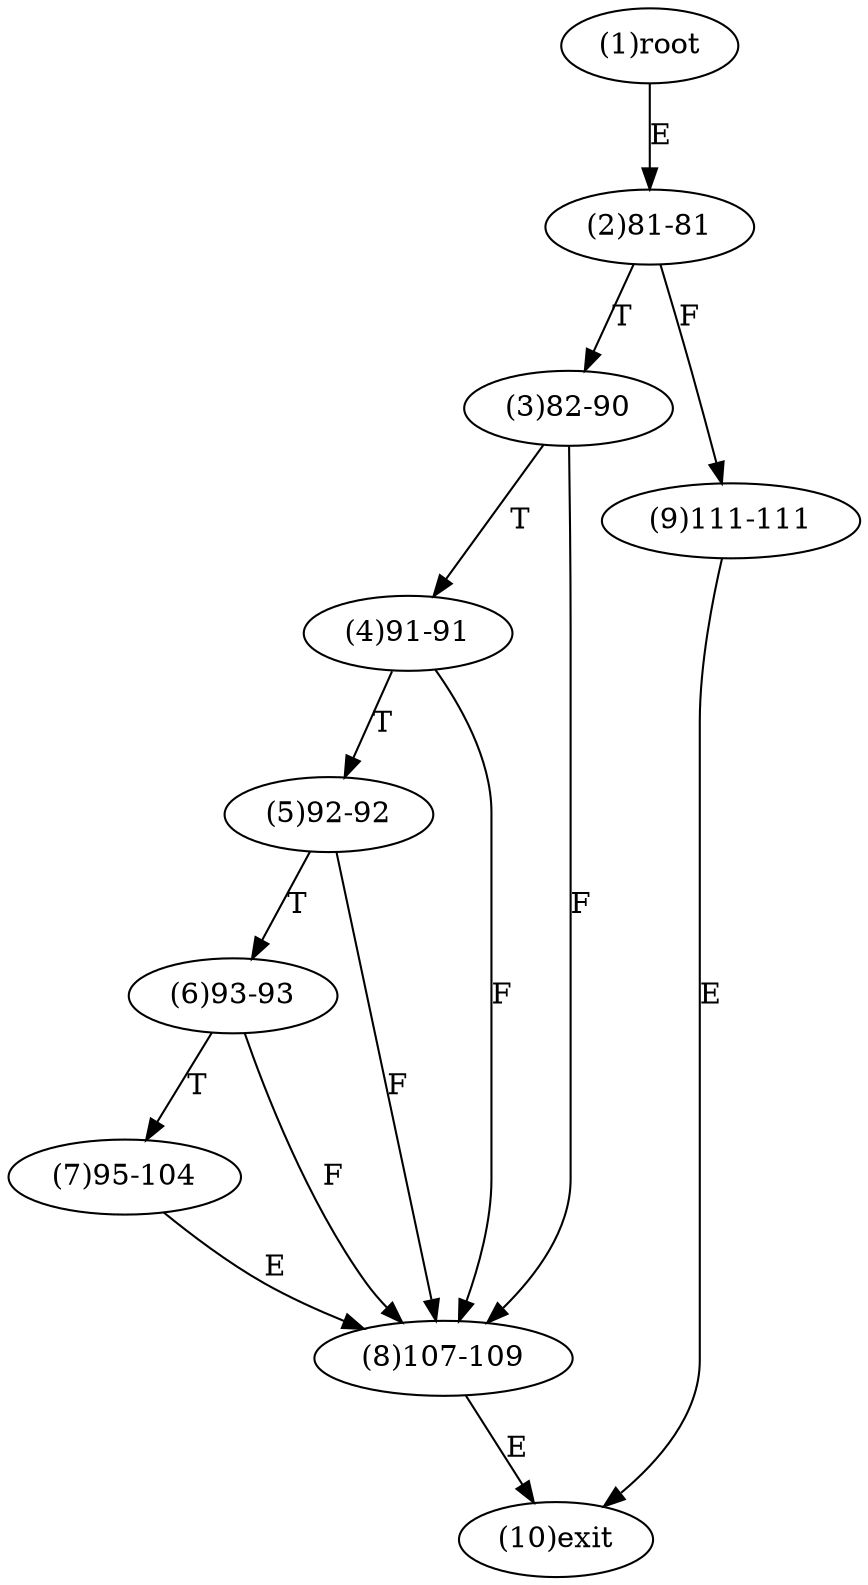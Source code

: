 digraph "" { 
1[ label="(1)root"];
2[ label="(2)81-81"];
3[ label="(3)82-90"];
4[ label="(4)91-91"];
5[ label="(5)92-92"];
6[ label="(6)93-93"];
7[ label="(7)95-104"];
8[ label="(8)107-109"];
9[ label="(9)111-111"];
10[ label="(10)exit"];
1->2[ label="E"];
2->9[ label="F"];
2->3[ label="T"];
3->8[ label="F"];
3->4[ label="T"];
4->8[ label="F"];
4->5[ label="T"];
5->8[ label="F"];
5->6[ label="T"];
6->8[ label="F"];
6->7[ label="T"];
7->8[ label="E"];
8->10[ label="E"];
9->10[ label="E"];
}